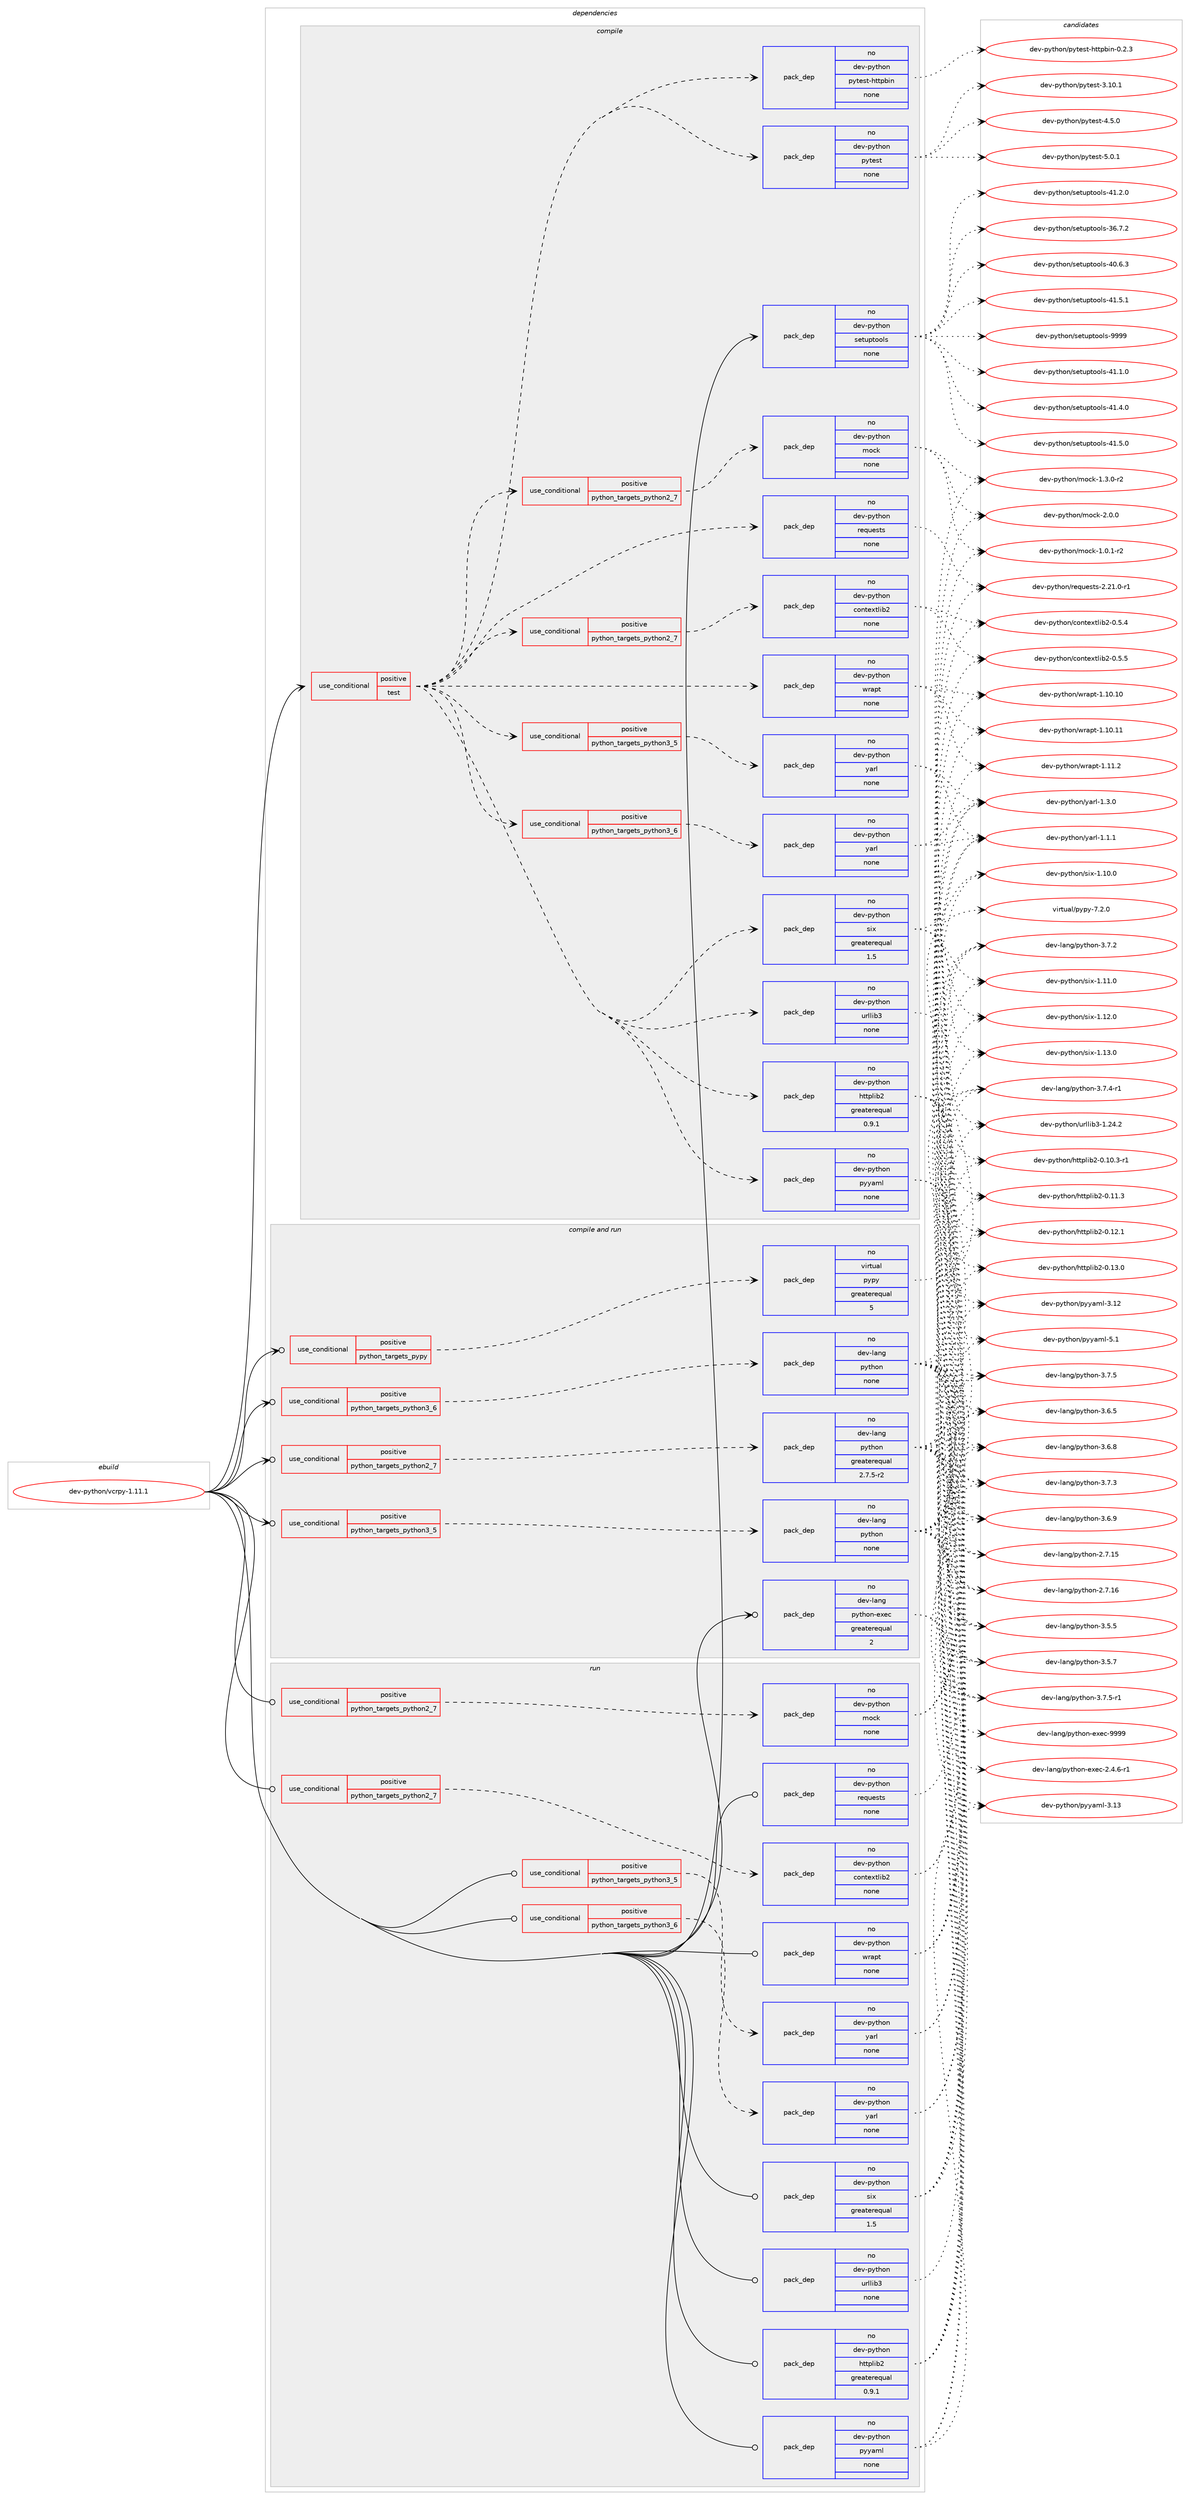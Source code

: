 digraph prolog {

# *************
# Graph options
# *************

newrank=true;
concentrate=true;
compound=true;
graph [rankdir=LR,fontname=Helvetica,fontsize=10,ranksep=1.5];#, ranksep=2.5, nodesep=0.2];
edge  [arrowhead=vee];
node  [fontname=Helvetica,fontsize=10];

# **********
# The ebuild
# **********

subgraph cluster_leftcol {
color=gray;
rank=same;
label=<<i>ebuild</i>>;
id [label="dev-python/vcrpy-1.11.1", color=red, width=4, href="../dev-python/vcrpy-1.11.1.svg"];
}

# ****************
# The dependencies
# ****************

subgraph cluster_midcol {
color=gray;
label=<<i>dependencies</i>>;
subgraph cluster_compile {
fillcolor="#eeeeee";
style=filled;
label=<<i>compile</i>>;
subgraph cond151042 {
dependency642656 [label=<<TABLE BORDER="0" CELLBORDER="1" CELLSPACING="0" CELLPADDING="4"><TR><TD ROWSPAN="3" CELLPADDING="10">use_conditional</TD></TR><TR><TD>positive</TD></TR><TR><TD>test</TD></TR></TABLE>>, shape=none, color=red];
subgraph pack479726 {
dependency642657 [label=<<TABLE BORDER="0" CELLBORDER="1" CELLSPACING="0" CELLPADDING="4" WIDTH="220"><TR><TD ROWSPAN="6" CELLPADDING="30">pack_dep</TD></TR><TR><TD WIDTH="110">no</TD></TR><TR><TD>dev-python</TD></TR><TR><TD>httplib2</TD></TR><TR><TD>greaterequal</TD></TR><TR><TD>0.9.1</TD></TR></TABLE>>, shape=none, color=blue];
}
dependency642656:e -> dependency642657:w [weight=20,style="dashed",arrowhead="vee"];
subgraph pack479727 {
dependency642658 [label=<<TABLE BORDER="0" CELLBORDER="1" CELLSPACING="0" CELLPADDING="4" WIDTH="220"><TR><TD ROWSPAN="6" CELLPADDING="30">pack_dep</TD></TR><TR><TD WIDTH="110">no</TD></TR><TR><TD>dev-python</TD></TR><TR><TD>pyyaml</TD></TR><TR><TD>none</TD></TR><TR><TD></TD></TR></TABLE>>, shape=none, color=blue];
}
dependency642656:e -> dependency642658:w [weight=20,style="dashed",arrowhead="vee"];
subgraph pack479728 {
dependency642659 [label=<<TABLE BORDER="0" CELLBORDER="1" CELLSPACING="0" CELLPADDING="4" WIDTH="220"><TR><TD ROWSPAN="6" CELLPADDING="30">pack_dep</TD></TR><TR><TD WIDTH="110">no</TD></TR><TR><TD>dev-python</TD></TR><TR><TD>requests</TD></TR><TR><TD>none</TD></TR><TR><TD></TD></TR></TABLE>>, shape=none, color=blue];
}
dependency642656:e -> dependency642659:w [weight=20,style="dashed",arrowhead="vee"];
subgraph pack479729 {
dependency642660 [label=<<TABLE BORDER="0" CELLBORDER="1" CELLSPACING="0" CELLPADDING="4" WIDTH="220"><TR><TD ROWSPAN="6" CELLPADDING="30">pack_dep</TD></TR><TR><TD WIDTH="110">no</TD></TR><TR><TD>dev-python</TD></TR><TR><TD>six</TD></TR><TR><TD>greaterequal</TD></TR><TR><TD>1.5</TD></TR></TABLE>>, shape=none, color=blue];
}
dependency642656:e -> dependency642660:w [weight=20,style="dashed",arrowhead="vee"];
subgraph pack479730 {
dependency642661 [label=<<TABLE BORDER="0" CELLBORDER="1" CELLSPACING="0" CELLPADDING="4" WIDTH="220"><TR><TD ROWSPAN="6" CELLPADDING="30">pack_dep</TD></TR><TR><TD WIDTH="110">no</TD></TR><TR><TD>dev-python</TD></TR><TR><TD>urllib3</TD></TR><TR><TD>none</TD></TR><TR><TD></TD></TR></TABLE>>, shape=none, color=blue];
}
dependency642656:e -> dependency642661:w [weight=20,style="dashed",arrowhead="vee"];
subgraph pack479731 {
dependency642662 [label=<<TABLE BORDER="0" CELLBORDER="1" CELLSPACING="0" CELLPADDING="4" WIDTH="220"><TR><TD ROWSPAN="6" CELLPADDING="30">pack_dep</TD></TR><TR><TD WIDTH="110">no</TD></TR><TR><TD>dev-python</TD></TR><TR><TD>wrapt</TD></TR><TR><TD>none</TD></TR><TR><TD></TD></TR></TABLE>>, shape=none, color=blue];
}
dependency642656:e -> dependency642662:w [weight=20,style="dashed",arrowhead="vee"];
subgraph cond151043 {
dependency642663 [label=<<TABLE BORDER="0" CELLBORDER="1" CELLSPACING="0" CELLPADDING="4"><TR><TD ROWSPAN="3" CELLPADDING="10">use_conditional</TD></TR><TR><TD>positive</TD></TR><TR><TD>python_targets_python2_7</TD></TR></TABLE>>, shape=none, color=red];
subgraph pack479732 {
dependency642664 [label=<<TABLE BORDER="0" CELLBORDER="1" CELLSPACING="0" CELLPADDING="4" WIDTH="220"><TR><TD ROWSPAN="6" CELLPADDING="30">pack_dep</TD></TR><TR><TD WIDTH="110">no</TD></TR><TR><TD>dev-python</TD></TR><TR><TD>mock</TD></TR><TR><TD>none</TD></TR><TR><TD></TD></TR></TABLE>>, shape=none, color=blue];
}
dependency642663:e -> dependency642664:w [weight=20,style="dashed",arrowhead="vee"];
}
dependency642656:e -> dependency642663:w [weight=20,style="dashed",arrowhead="vee"];
subgraph cond151044 {
dependency642665 [label=<<TABLE BORDER="0" CELLBORDER="1" CELLSPACING="0" CELLPADDING="4"><TR><TD ROWSPAN="3" CELLPADDING="10">use_conditional</TD></TR><TR><TD>positive</TD></TR><TR><TD>python_targets_python2_7</TD></TR></TABLE>>, shape=none, color=red];
subgraph pack479733 {
dependency642666 [label=<<TABLE BORDER="0" CELLBORDER="1" CELLSPACING="0" CELLPADDING="4" WIDTH="220"><TR><TD ROWSPAN="6" CELLPADDING="30">pack_dep</TD></TR><TR><TD WIDTH="110">no</TD></TR><TR><TD>dev-python</TD></TR><TR><TD>contextlib2</TD></TR><TR><TD>none</TD></TR><TR><TD></TD></TR></TABLE>>, shape=none, color=blue];
}
dependency642665:e -> dependency642666:w [weight=20,style="dashed",arrowhead="vee"];
}
dependency642656:e -> dependency642665:w [weight=20,style="dashed",arrowhead="vee"];
subgraph cond151045 {
dependency642667 [label=<<TABLE BORDER="0" CELLBORDER="1" CELLSPACING="0" CELLPADDING="4"><TR><TD ROWSPAN="3" CELLPADDING="10">use_conditional</TD></TR><TR><TD>positive</TD></TR><TR><TD>python_targets_python3_5</TD></TR></TABLE>>, shape=none, color=red];
subgraph pack479734 {
dependency642668 [label=<<TABLE BORDER="0" CELLBORDER="1" CELLSPACING="0" CELLPADDING="4" WIDTH="220"><TR><TD ROWSPAN="6" CELLPADDING="30">pack_dep</TD></TR><TR><TD WIDTH="110">no</TD></TR><TR><TD>dev-python</TD></TR><TR><TD>yarl</TD></TR><TR><TD>none</TD></TR><TR><TD></TD></TR></TABLE>>, shape=none, color=blue];
}
dependency642667:e -> dependency642668:w [weight=20,style="dashed",arrowhead="vee"];
}
dependency642656:e -> dependency642667:w [weight=20,style="dashed",arrowhead="vee"];
subgraph cond151046 {
dependency642669 [label=<<TABLE BORDER="0" CELLBORDER="1" CELLSPACING="0" CELLPADDING="4"><TR><TD ROWSPAN="3" CELLPADDING="10">use_conditional</TD></TR><TR><TD>positive</TD></TR><TR><TD>python_targets_python3_6</TD></TR></TABLE>>, shape=none, color=red];
subgraph pack479735 {
dependency642670 [label=<<TABLE BORDER="0" CELLBORDER="1" CELLSPACING="0" CELLPADDING="4" WIDTH="220"><TR><TD ROWSPAN="6" CELLPADDING="30">pack_dep</TD></TR><TR><TD WIDTH="110">no</TD></TR><TR><TD>dev-python</TD></TR><TR><TD>yarl</TD></TR><TR><TD>none</TD></TR><TR><TD></TD></TR></TABLE>>, shape=none, color=blue];
}
dependency642669:e -> dependency642670:w [weight=20,style="dashed",arrowhead="vee"];
}
dependency642656:e -> dependency642669:w [weight=20,style="dashed",arrowhead="vee"];
subgraph pack479736 {
dependency642671 [label=<<TABLE BORDER="0" CELLBORDER="1" CELLSPACING="0" CELLPADDING="4" WIDTH="220"><TR><TD ROWSPAN="6" CELLPADDING="30">pack_dep</TD></TR><TR><TD WIDTH="110">no</TD></TR><TR><TD>dev-python</TD></TR><TR><TD>pytest</TD></TR><TR><TD>none</TD></TR><TR><TD></TD></TR></TABLE>>, shape=none, color=blue];
}
dependency642656:e -> dependency642671:w [weight=20,style="dashed",arrowhead="vee"];
subgraph pack479737 {
dependency642672 [label=<<TABLE BORDER="0" CELLBORDER="1" CELLSPACING="0" CELLPADDING="4" WIDTH="220"><TR><TD ROWSPAN="6" CELLPADDING="30">pack_dep</TD></TR><TR><TD WIDTH="110">no</TD></TR><TR><TD>dev-python</TD></TR><TR><TD>pytest-httpbin</TD></TR><TR><TD>none</TD></TR><TR><TD></TD></TR></TABLE>>, shape=none, color=blue];
}
dependency642656:e -> dependency642672:w [weight=20,style="dashed",arrowhead="vee"];
}
id:e -> dependency642656:w [weight=20,style="solid",arrowhead="vee"];
subgraph pack479738 {
dependency642673 [label=<<TABLE BORDER="0" CELLBORDER="1" CELLSPACING="0" CELLPADDING="4" WIDTH="220"><TR><TD ROWSPAN="6" CELLPADDING="30">pack_dep</TD></TR><TR><TD WIDTH="110">no</TD></TR><TR><TD>dev-python</TD></TR><TR><TD>setuptools</TD></TR><TR><TD>none</TD></TR><TR><TD></TD></TR></TABLE>>, shape=none, color=blue];
}
id:e -> dependency642673:w [weight=20,style="solid",arrowhead="vee"];
}
subgraph cluster_compileandrun {
fillcolor="#eeeeee";
style=filled;
label=<<i>compile and run</i>>;
subgraph cond151047 {
dependency642674 [label=<<TABLE BORDER="0" CELLBORDER="1" CELLSPACING="0" CELLPADDING="4"><TR><TD ROWSPAN="3" CELLPADDING="10">use_conditional</TD></TR><TR><TD>positive</TD></TR><TR><TD>python_targets_pypy</TD></TR></TABLE>>, shape=none, color=red];
subgraph pack479739 {
dependency642675 [label=<<TABLE BORDER="0" CELLBORDER="1" CELLSPACING="0" CELLPADDING="4" WIDTH="220"><TR><TD ROWSPAN="6" CELLPADDING="30">pack_dep</TD></TR><TR><TD WIDTH="110">no</TD></TR><TR><TD>virtual</TD></TR><TR><TD>pypy</TD></TR><TR><TD>greaterequal</TD></TR><TR><TD>5</TD></TR></TABLE>>, shape=none, color=blue];
}
dependency642674:e -> dependency642675:w [weight=20,style="dashed",arrowhead="vee"];
}
id:e -> dependency642674:w [weight=20,style="solid",arrowhead="odotvee"];
subgraph cond151048 {
dependency642676 [label=<<TABLE BORDER="0" CELLBORDER="1" CELLSPACING="0" CELLPADDING="4"><TR><TD ROWSPAN="3" CELLPADDING="10">use_conditional</TD></TR><TR><TD>positive</TD></TR><TR><TD>python_targets_python2_7</TD></TR></TABLE>>, shape=none, color=red];
subgraph pack479740 {
dependency642677 [label=<<TABLE BORDER="0" CELLBORDER="1" CELLSPACING="0" CELLPADDING="4" WIDTH="220"><TR><TD ROWSPAN="6" CELLPADDING="30">pack_dep</TD></TR><TR><TD WIDTH="110">no</TD></TR><TR><TD>dev-lang</TD></TR><TR><TD>python</TD></TR><TR><TD>greaterequal</TD></TR><TR><TD>2.7.5-r2</TD></TR></TABLE>>, shape=none, color=blue];
}
dependency642676:e -> dependency642677:w [weight=20,style="dashed",arrowhead="vee"];
}
id:e -> dependency642676:w [weight=20,style="solid",arrowhead="odotvee"];
subgraph cond151049 {
dependency642678 [label=<<TABLE BORDER="0" CELLBORDER="1" CELLSPACING="0" CELLPADDING="4"><TR><TD ROWSPAN="3" CELLPADDING="10">use_conditional</TD></TR><TR><TD>positive</TD></TR><TR><TD>python_targets_python3_5</TD></TR></TABLE>>, shape=none, color=red];
subgraph pack479741 {
dependency642679 [label=<<TABLE BORDER="0" CELLBORDER="1" CELLSPACING="0" CELLPADDING="4" WIDTH="220"><TR><TD ROWSPAN="6" CELLPADDING="30">pack_dep</TD></TR><TR><TD WIDTH="110">no</TD></TR><TR><TD>dev-lang</TD></TR><TR><TD>python</TD></TR><TR><TD>none</TD></TR><TR><TD></TD></TR></TABLE>>, shape=none, color=blue];
}
dependency642678:e -> dependency642679:w [weight=20,style="dashed",arrowhead="vee"];
}
id:e -> dependency642678:w [weight=20,style="solid",arrowhead="odotvee"];
subgraph cond151050 {
dependency642680 [label=<<TABLE BORDER="0" CELLBORDER="1" CELLSPACING="0" CELLPADDING="4"><TR><TD ROWSPAN="3" CELLPADDING="10">use_conditional</TD></TR><TR><TD>positive</TD></TR><TR><TD>python_targets_python3_6</TD></TR></TABLE>>, shape=none, color=red];
subgraph pack479742 {
dependency642681 [label=<<TABLE BORDER="0" CELLBORDER="1" CELLSPACING="0" CELLPADDING="4" WIDTH="220"><TR><TD ROWSPAN="6" CELLPADDING="30">pack_dep</TD></TR><TR><TD WIDTH="110">no</TD></TR><TR><TD>dev-lang</TD></TR><TR><TD>python</TD></TR><TR><TD>none</TD></TR><TR><TD></TD></TR></TABLE>>, shape=none, color=blue];
}
dependency642680:e -> dependency642681:w [weight=20,style="dashed",arrowhead="vee"];
}
id:e -> dependency642680:w [weight=20,style="solid",arrowhead="odotvee"];
subgraph pack479743 {
dependency642682 [label=<<TABLE BORDER="0" CELLBORDER="1" CELLSPACING="0" CELLPADDING="4" WIDTH="220"><TR><TD ROWSPAN="6" CELLPADDING="30">pack_dep</TD></TR><TR><TD WIDTH="110">no</TD></TR><TR><TD>dev-lang</TD></TR><TR><TD>python-exec</TD></TR><TR><TD>greaterequal</TD></TR><TR><TD>2</TD></TR></TABLE>>, shape=none, color=blue];
}
id:e -> dependency642682:w [weight=20,style="solid",arrowhead="odotvee"];
}
subgraph cluster_run {
fillcolor="#eeeeee";
style=filled;
label=<<i>run</i>>;
subgraph cond151051 {
dependency642683 [label=<<TABLE BORDER="0" CELLBORDER="1" CELLSPACING="0" CELLPADDING="4"><TR><TD ROWSPAN="3" CELLPADDING="10">use_conditional</TD></TR><TR><TD>positive</TD></TR><TR><TD>python_targets_python2_7</TD></TR></TABLE>>, shape=none, color=red];
subgraph pack479744 {
dependency642684 [label=<<TABLE BORDER="0" CELLBORDER="1" CELLSPACING="0" CELLPADDING="4" WIDTH="220"><TR><TD ROWSPAN="6" CELLPADDING="30">pack_dep</TD></TR><TR><TD WIDTH="110">no</TD></TR><TR><TD>dev-python</TD></TR><TR><TD>contextlib2</TD></TR><TR><TD>none</TD></TR><TR><TD></TD></TR></TABLE>>, shape=none, color=blue];
}
dependency642683:e -> dependency642684:w [weight=20,style="dashed",arrowhead="vee"];
}
id:e -> dependency642683:w [weight=20,style="solid",arrowhead="odot"];
subgraph cond151052 {
dependency642685 [label=<<TABLE BORDER="0" CELLBORDER="1" CELLSPACING="0" CELLPADDING="4"><TR><TD ROWSPAN="3" CELLPADDING="10">use_conditional</TD></TR><TR><TD>positive</TD></TR><TR><TD>python_targets_python2_7</TD></TR></TABLE>>, shape=none, color=red];
subgraph pack479745 {
dependency642686 [label=<<TABLE BORDER="0" CELLBORDER="1" CELLSPACING="0" CELLPADDING="4" WIDTH="220"><TR><TD ROWSPAN="6" CELLPADDING="30">pack_dep</TD></TR><TR><TD WIDTH="110">no</TD></TR><TR><TD>dev-python</TD></TR><TR><TD>mock</TD></TR><TR><TD>none</TD></TR><TR><TD></TD></TR></TABLE>>, shape=none, color=blue];
}
dependency642685:e -> dependency642686:w [weight=20,style="dashed",arrowhead="vee"];
}
id:e -> dependency642685:w [weight=20,style="solid",arrowhead="odot"];
subgraph cond151053 {
dependency642687 [label=<<TABLE BORDER="0" CELLBORDER="1" CELLSPACING="0" CELLPADDING="4"><TR><TD ROWSPAN="3" CELLPADDING="10">use_conditional</TD></TR><TR><TD>positive</TD></TR><TR><TD>python_targets_python3_5</TD></TR></TABLE>>, shape=none, color=red];
subgraph pack479746 {
dependency642688 [label=<<TABLE BORDER="0" CELLBORDER="1" CELLSPACING="0" CELLPADDING="4" WIDTH="220"><TR><TD ROWSPAN="6" CELLPADDING="30">pack_dep</TD></TR><TR><TD WIDTH="110">no</TD></TR><TR><TD>dev-python</TD></TR><TR><TD>yarl</TD></TR><TR><TD>none</TD></TR><TR><TD></TD></TR></TABLE>>, shape=none, color=blue];
}
dependency642687:e -> dependency642688:w [weight=20,style="dashed",arrowhead="vee"];
}
id:e -> dependency642687:w [weight=20,style="solid",arrowhead="odot"];
subgraph cond151054 {
dependency642689 [label=<<TABLE BORDER="0" CELLBORDER="1" CELLSPACING="0" CELLPADDING="4"><TR><TD ROWSPAN="3" CELLPADDING="10">use_conditional</TD></TR><TR><TD>positive</TD></TR><TR><TD>python_targets_python3_6</TD></TR></TABLE>>, shape=none, color=red];
subgraph pack479747 {
dependency642690 [label=<<TABLE BORDER="0" CELLBORDER="1" CELLSPACING="0" CELLPADDING="4" WIDTH="220"><TR><TD ROWSPAN="6" CELLPADDING="30">pack_dep</TD></TR><TR><TD WIDTH="110">no</TD></TR><TR><TD>dev-python</TD></TR><TR><TD>yarl</TD></TR><TR><TD>none</TD></TR><TR><TD></TD></TR></TABLE>>, shape=none, color=blue];
}
dependency642689:e -> dependency642690:w [weight=20,style="dashed",arrowhead="vee"];
}
id:e -> dependency642689:w [weight=20,style="solid",arrowhead="odot"];
subgraph pack479748 {
dependency642691 [label=<<TABLE BORDER="0" CELLBORDER="1" CELLSPACING="0" CELLPADDING="4" WIDTH="220"><TR><TD ROWSPAN="6" CELLPADDING="30">pack_dep</TD></TR><TR><TD WIDTH="110">no</TD></TR><TR><TD>dev-python</TD></TR><TR><TD>httplib2</TD></TR><TR><TD>greaterequal</TD></TR><TR><TD>0.9.1</TD></TR></TABLE>>, shape=none, color=blue];
}
id:e -> dependency642691:w [weight=20,style="solid",arrowhead="odot"];
subgraph pack479749 {
dependency642692 [label=<<TABLE BORDER="0" CELLBORDER="1" CELLSPACING="0" CELLPADDING="4" WIDTH="220"><TR><TD ROWSPAN="6" CELLPADDING="30">pack_dep</TD></TR><TR><TD WIDTH="110">no</TD></TR><TR><TD>dev-python</TD></TR><TR><TD>pyyaml</TD></TR><TR><TD>none</TD></TR><TR><TD></TD></TR></TABLE>>, shape=none, color=blue];
}
id:e -> dependency642692:w [weight=20,style="solid",arrowhead="odot"];
subgraph pack479750 {
dependency642693 [label=<<TABLE BORDER="0" CELLBORDER="1" CELLSPACING="0" CELLPADDING="4" WIDTH="220"><TR><TD ROWSPAN="6" CELLPADDING="30">pack_dep</TD></TR><TR><TD WIDTH="110">no</TD></TR><TR><TD>dev-python</TD></TR><TR><TD>requests</TD></TR><TR><TD>none</TD></TR><TR><TD></TD></TR></TABLE>>, shape=none, color=blue];
}
id:e -> dependency642693:w [weight=20,style="solid",arrowhead="odot"];
subgraph pack479751 {
dependency642694 [label=<<TABLE BORDER="0" CELLBORDER="1" CELLSPACING="0" CELLPADDING="4" WIDTH="220"><TR><TD ROWSPAN="6" CELLPADDING="30">pack_dep</TD></TR><TR><TD WIDTH="110">no</TD></TR><TR><TD>dev-python</TD></TR><TR><TD>six</TD></TR><TR><TD>greaterequal</TD></TR><TR><TD>1.5</TD></TR></TABLE>>, shape=none, color=blue];
}
id:e -> dependency642694:w [weight=20,style="solid",arrowhead="odot"];
subgraph pack479752 {
dependency642695 [label=<<TABLE BORDER="0" CELLBORDER="1" CELLSPACING="0" CELLPADDING="4" WIDTH="220"><TR><TD ROWSPAN="6" CELLPADDING="30">pack_dep</TD></TR><TR><TD WIDTH="110">no</TD></TR><TR><TD>dev-python</TD></TR><TR><TD>urllib3</TD></TR><TR><TD>none</TD></TR><TR><TD></TD></TR></TABLE>>, shape=none, color=blue];
}
id:e -> dependency642695:w [weight=20,style="solid",arrowhead="odot"];
subgraph pack479753 {
dependency642696 [label=<<TABLE BORDER="0" CELLBORDER="1" CELLSPACING="0" CELLPADDING="4" WIDTH="220"><TR><TD ROWSPAN="6" CELLPADDING="30">pack_dep</TD></TR><TR><TD WIDTH="110">no</TD></TR><TR><TD>dev-python</TD></TR><TR><TD>wrapt</TD></TR><TR><TD>none</TD></TR><TR><TD></TD></TR></TABLE>>, shape=none, color=blue];
}
id:e -> dependency642696:w [weight=20,style="solid",arrowhead="odot"];
}
}

# **************
# The candidates
# **************

subgraph cluster_choices {
rank=same;
color=gray;
label=<<i>candidates</i>>;

subgraph choice479726 {
color=black;
nodesep=1;
choice10010111845112121116104111110471041161161121081059850454846494846514511449 [label="dev-python/httplib2-0.10.3-r1", color=red, width=4,href="../dev-python/httplib2-0.10.3-r1.svg"];
choice1001011184511212111610411111047104116116112108105985045484649494651 [label="dev-python/httplib2-0.11.3", color=red, width=4,href="../dev-python/httplib2-0.11.3.svg"];
choice1001011184511212111610411111047104116116112108105985045484649504649 [label="dev-python/httplib2-0.12.1", color=red, width=4,href="../dev-python/httplib2-0.12.1.svg"];
choice1001011184511212111610411111047104116116112108105985045484649514648 [label="dev-python/httplib2-0.13.0", color=red, width=4,href="../dev-python/httplib2-0.13.0.svg"];
dependency642657:e -> choice10010111845112121116104111110471041161161121081059850454846494846514511449:w [style=dotted,weight="100"];
dependency642657:e -> choice1001011184511212111610411111047104116116112108105985045484649494651:w [style=dotted,weight="100"];
dependency642657:e -> choice1001011184511212111610411111047104116116112108105985045484649504649:w [style=dotted,weight="100"];
dependency642657:e -> choice1001011184511212111610411111047104116116112108105985045484649514648:w [style=dotted,weight="100"];
}
subgraph choice479727 {
color=black;
nodesep=1;
choice1001011184511212111610411111047112121121971091084551464950 [label="dev-python/pyyaml-3.12", color=red, width=4,href="../dev-python/pyyaml-3.12.svg"];
choice1001011184511212111610411111047112121121971091084551464951 [label="dev-python/pyyaml-3.13", color=red, width=4,href="../dev-python/pyyaml-3.13.svg"];
choice10010111845112121116104111110471121211219710910845534649 [label="dev-python/pyyaml-5.1", color=red, width=4,href="../dev-python/pyyaml-5.1.svg"];
dependency642658:e -> choice1001011184511212111610411111047112121121971091084551464950:w [style=dotted,weight="100"];
dependency642658:e -> choice1001011184511212111610411111047112121121971091084551464951:w [style=dotted,weight="100"];
dependency642658:e -> choice10010111845112121116104111110471121211219710910845534649:w [style=dotted,weight="100"];
}
subgraph choice479728 {
color=black;
nodesep=1;
choice1001011184511212111610411111047114101113117101115116115455046504946484511449 [label="dev-python/requests-2.21.0-r1", color=red, width=4,href="../dev-python/requests-2.21.0-r1.svg"];
dependency642659:e -> choice1001011184511212111610411111047114101113117101115116115455046504946484511449:w [style=dotted,weight="100"];
}
subgraph choice479729 {
color=black;
nodesep=1;
choice100101118451121211161041111104711510512045494649484648 [label="dev-python/six-1.10.0", color=red, width=4,href="../dev-python/six-1.10.0.svg"];
choice100101118451121211161041111104711510512045494649494648 [label="dev-python/six-1.11.0", color=red, width=4,href="../dev-python/six-1.11.0.svg"];
choice100101118451121211161041111104711510512045494649504648 [label="dev-python/six-1.12.0", color=red, width=4,href="../dev-python/six-1.12.0.svg"];
choice100101118451121211161041111104711510512045494649514648 [label="dev-python/six-1.13.0", color=red, width=4,href="../dev-python/six-1.13.0.svg"];
dependency642660:e -> choice100101118451121211161041111104711510512045494649484648:w [style=dotted,weight="100"];
dependency642660:e -> choice100101118451121211161041111104711510512045494649494648:w [style=dotted,weight="100"];
dependency642660:e -> choice100101118451121211161041111104711510512045494649504648:w [style=dotted,weight="100"];
dependency642660:e -> choice100101118451121211161041111104711510512045494649514648:w [style=dotted,weight="100"];
}
subgraph choice479730 {
color=black;
nodesep=1;
choice1001011184511212111610411111047117114108108105985145494650524650 [label="dev-python/urllib3-1.24.2", color=red, width=4,href="../dev-python/urllib3-1.24.2.svg"];
dependency642661:e -> choice1001011184511212111610411111047117114108108105985145494650524650:w [style=dotted,weight="100"];
}
subgraph choice479731 {
color=black;
nodesep=1;
choice1001011184511212111610411111047119114971121164549464948464948 [label="dev-python/wrapt-1.10.10", color=red, width=4,href="../dev-python/wrapt-1.10.10.svg"];
choice1001011184511212111610411111047119114971121164549464948464949 [label="dev-python/wrapt-1.10.11", color=red, width=4,href="../dev-python/wrapt-1.10.11.svg"];
choice10010111845112121116104111110471191149711211645494649494650 [label="dev-python/wrapt-1.11.2", color=red, width=4,href="../dev-python/wrapt-1.11.2.svg"];
dependency642662:e -> choice1001011184511212111610411111047119114971121164549464948464948:w [style=dotted,weight="100"];
dependency642662:e -> choice1001011184511212111610411111047119114971121164549464948464949:w [style=dotted,weight="100"];
dependency642662:e -> choice10010111845112121116104111110471191149711211645494649494650:w [style=dotted,weight="100"];
}
subgraph choice479732 {
color=black;
nodesep=1;
choice1001011184511212111610411111047109111991074549464846494511450 [label="dev-python/mock-1.0.1-r2", color=red, width=4,href="../dev-python/mock-1.0.1-r2.svg"];
choice1001011184511212111610411111047109111991074549465146484511450 [label="dev-python/mock-1.3.0-r2", color=red, width=4,href="../dev-python/mock-1.3.0-r2.svg"];
choice100101118451121211161041111104710911199107455046484648 [label="dev-python/mock-2.0.0", color=red, width=4,href="../dev-python/mock-2.0.0.svg"];
dependency642664:e -> choice1001011184511212111610411111047109111991074549464846494511450:w [style=dotted,weight="100"];
dependency642664:e -> choice1001011184511212111610411111047109111991074549465146484511450:w [style=dotted,weight="100"];
dependency642664:e -> choice100101118451121211161041111104710911199107455046484648:w [style=dotted,weight="100"];
}
subgraph choice479733 {
color=black;
nodesep=1;
choice1001011184511212111610411111047991111101161011201161081059850454846534652 [label="dev-python/contextlib2-0.5.4", color=red, width=4,href="../dev-python/contextlib2-0.5.4.svg"];
choice1001011184511212111610411111047991111101161011201161081059850454846534653 [label="dev-python/contextlib2-0.5.5", color=red, width=4,href="../dev-python/contextlib2-0.5.5.svg"];
dependency642666:e -> choice1001011184511212111610411111047991111101161011201161081059850454846534652:w [style=dotted,weight="100"];
dependency642666:e -> choice1001011184511212111610411111047991111101161011201161081059850454846534653:w [style=dotted,weight="100"];
}
subgraph choice479734 {
color=black;
nodesep=1;
choice100101118451121211161041111104712197114108454946494649 [label="dev-python/yarl-1.1.1", color=red, width=4,href="../dev-python/yarl-1.1.1.svg"];
choice100101118451121211161041111104712197114108454946514648 [label="dev-python/yarl-1.3.0", color=red, width=4,href="../dev-python/yarl-1.3.0.svg"];
dependency642668:e -> choice100101118451121211161041111104712197114108454946494649:w [style=dotted,weight="100"];
dependency642668:e -> choice100101118451121211161041111104712197114108454946514648:w [style=dotted,weight="100"];
}
subgraph choice479735 {
color=black;
nodesep=1;
choice100101118451121211161041111104712197114108454946494649 [label="dev-python/yarl-1.1.1", color=red, width=4,href="../dev-python/yarl-1.1.1.svg"];
choice100101118451121211161041111104712197114108454946514648 [label="dev-python/yarl-1.3.0", color=red, width=4,href="../dev-python/yarl-1.3.0.svg"];
dependency642670:e -> choice100101118451121211161041111104712197114108454946494649:w [style=dotted,weight="100"];
dependency642670:e -> choice100101118451121211161041111104712197114108454946514648:w [style=dotted,weight="100"];
}
subgraph choice479736 {
color=black;
nodesep=1;
choice100101118451121211161041111104711212111610111511645514649484649 [label="dev-python/pytest-3.10.1", color=red, width=4,href="../dev-python/pytest-3.10.1.svg"];
choice1001011184511212111610411111047112121116101115116455246534648 [label="dev-python/pytest-4.5.0", color=red, width=4,href="../dev-python/pytest-4.5.0.svg"];
choice1001011184511212111610411111047112121116101115116455346484649 [label="dev-python/pytest-5.0.1", color=red, width=4,href="../dev-python/pytest-5.0.1.svg"];
dependency642671:e -> choice100101118451121211161041111104711212111610111511645514649484649:w [style=dotted,weight="100"];
dependency642671:e -> choice1001011184511212111610411111047112121116101115116455246534648:w [style=dotted,weight="100"];
dependency642671:e -> choice1001011184511212111610411111047112121116101115116455346484649:w [style=dotted,weight="100"];
}
subgraph choice479737 {
color=black;
nodesep=1;
choice10010111845112121116104111110471121211161011151164510411611611298105110454846504651 [label="dev-python/pytest-httpbin-0.2.3", color=red, width=4,href="../dev-python/pytest-httpbin-0.2.3.svg"];
dependency642672:e -> choice10010111845112121116104111110471121211161011151164510411611611298105110454846504651:w [style=dotted,weight="100"];
}
subgraph choice479738 {
color=black;
nodesep=1;
choice100101118451121211161041111104711510111611711211611111110811545515446554650 [label="dev-python/setuptools-36.7.2", color=red, width=4,href="../dev-python/setuptools-36.7.2.svg"];
choice100101118451121211161041111104711510111611711211611111110811545524846544651 [label="dev-python/setuptools-40.6.3", color=red, width=4,href="../dev-python/setuptools-40.6.3.svg"];
choice100101118451121211161041111104711510111611711211611111110811545524946494648 [label="dev-python/setuptools-41.1.0", color=red, width=4,href="../dev-python/setuptools-41.1.0.svg"];
choice100101118451121211161041111104711510111611711211611111110811545524946504648 [label="dev-python/setuptools-41.2.0", color=red, width=4,href="../dev-python/setuptools-41.2.0.svg"];
choice100101118451121211161041111104711510111611711211611111110811545524946524648 [label="dev-python/setuptools-41.4.0", color=red, width=4,href="../dev-python/setuptools-41.4.0.svg"];
choice100101118451121211161041111104711510111611711211611111110811545524946534648 [label="dev-python/setuptools-41.5.0", color=red, width=4,href="../dev-python/setuptools-41.5.0.svg"];
choice100101118451121211161041111104711510111611711211611111110811545524946534649 [label="dev-python/setuptools-41.5.1", color=red, width=4,href="../dev-python/setuptools-41.5.1.svg"];
choice10010111845112121116104111110471151011161171121161111111081154557575757 [label="dev-python/setuptools-9999", color=red, width=4,href="../dev-python/setuptools-9999.svg"];
dependency642673:e -> choice100101118451121211161041111104711510111611711211611111110811545515446554650:w [style=dotted,weight="100"];
dependency642673:e -> choice100101118451121211161041111104711510111611711211611111110811545524846544651:w [style=dotted,weight="100"];
dependency642673:e -> choice100101118451121211161041111104711510111611711211611111110811545524946494648:w [style=dotted,weight="100"];
dependency642673:e -> choice100101118451121211161041111104711510111611711211611111110811545524946504648:w [style=dotted,weight="100"];
dependency642673:e -> choice100101118451121211161041111104711510111611711211611111110811545524946524648:w [style=dotted,weight="100"];
dependency642673:e -> choice100101118451121211161041111104711510111611711211611111110811545524946534648:w [style=dotted,weight="100"];
dependency642673:e -> choice100101118451121211161041111104711510111611711211611111110811545524946534649:w [style=dotted,weight="100"];
dependency642673:e -> choice10010111845112121116104111110471151011161171121161111111081154557575757:w [style=dotted,weight="100"];
}
subgraph choice479739 {
color=black;
nodesep=1;
choice1181051141161179710847112121112121455546504648 [label="virtual/pypy-7.2.0", color=red, width=4,href="../virtual/pypy-7.2.0.svg"];
dependency642675:e -> choice1181051141161179710847112121112121455546504648:w [style=dotted,weight="100"];
}
subgraph choice479740 {
color=black;
nodesep=1;
choice10010111845108971101034711212111610411111045504655464953 [label="dev-lang/python-2.7.15", color=red, width=4,href="../dev-lang/python-2.7.15.svg"];
choice10010111845108971101034711212111610411111045504655464954 [label="dev-lang/python-2.7.16", color=red, width=4,href="../dev-lang/python-2.7.16.svg"];
choice100101118451089711010347112121116104111110455146534653 [label="dev-lang/python-3.5.5", color=red, width=4,href="../dev-lang/python-3.5.5.svg"];
choice100101118451089711010347112121116104111110455146534655 [label="dev-lang/python-3.5.7", color=red, width=4,href="../dev-lang/python-3.5.7.svg"];
choice100101118451089711010347112121116104111110455146544653 [label="dev-lang/python-3.6.5", color=red, width=4,href="../dev-lang/python-3.6.5.svg"];
choice100101118451089711010347112121116104111110455146544656 [label="dev-lang/python-3.6.8", color=red, width=4,href="../dev-lang/python-3.6.8.svg"];
choice100101118451089711010347112121116104111110455146544657 [label="dev-lang/python-3.6.9", color=red, width=4,href="../dev-lang/python-3.6.9.svg"];
choice100101118451089711010347112121116104111110455146554650 [label="dev-lang/python-3.7.2", color=red, width=4,href="../dev-lang/python-3.7.2.svg"];
choice100101118451089711010347112121116104111110455146554651 [label="dev-lang/python-3.7.3", color=red, width=4,href="../dev-lang/python-3.7.3.svg"];
choice1001011184510897110103471121211161041111104551465546524511449 [label="dev-lang/python-3.7.4-r1", color=red, width=4,href="../dev-lang/python-3.7.4-r1.svg"];
choice100101118451089711010347112121116104111110455146554653 [label="dev-lang/python-3.7.5", color=red, width=4,href="../dev-lang/python-3.7.5.svg"];
choice1001011184510897110103471121211161041111104551465546534511449 [label="dev-lang/python-3.7.5-r1", color=red, width=4,href="../dev-lang/python-3.7.5-r1.svg"];
dependency642677:e -> choice10010111845108971101034711212111610411111045504655464953:w [style=dotted,weight="100"];
dependency642677:e -> choice10010111845108971101034711212111610411111045504655464954:w [style=dotted,weight="100"];
dependency642677:e -> choice100101118451089711010347112121116104111110455146534653:w [style=dotted,weight="100"];
dependency642677:e -> choice100101118451089711010347112121116104111110455146534655:w [style=dotted,weight="100"];
dependency642677:e -> choice100101118451089711010347112121116104111110455146544653:w [style=dotted,weight="100"];
dependency642677:e -> choice100101118451089711010347112121116104111110455146544656:w [style=dotted,weight="100"];
dependency642677:e -> choice100101118451089711010347112121116104111110455146544657:w [style=dotted,weight="100"];
dependency642677:e -> choice100101118451089711010347112121116104111110455146554650:w [style=dotted,weight="100"];
dependency642677:e -> choice100101118451089711010347112121116104111110455146554651:w [style=dotted,weight="100"];
dependency642677:e -> choice1001011184510897110103471121211161041111104551465546524511449:w [style=dotted,weight="100"];
dependency642677:e -> choice100101118451089711010347112121116104111110455146554653:w [style=dotted,weight="100"];
dependency642677:e -> choice1001011184510897110103471121211161041111104551465546534511449:w [style=dotted,weight="100"];
}
subgraph choice479741 {
color=black;
nodesep=1;
choice10010111845108971101034711212111610411111045504655464953 [label="dev-lang/python-2.7.15", color=red, width=4,href="../dev-lang/python-2.7.15.svg"];
choice10010111845108971101034711212111610411111045504655464954 [label="dev-lang/python-2.7.16", color=red, width=4,href="../dev-lang/python-2.7.16.svg"];
choice100101118451089711010347112121116104111110455146534653 [label="dev-lang/python-3.5.5", color=red, width=4,href="../dev-lang/python-3.5.5.svg"];
choice100101118451089711010347112121116104111110455146534655 [label="dev-lang/python-3.5.7", color=red, width=4,href="../dev-lang/python-3.5.7.svg"];
choice100101118451089711010347112121116104111110455146544653 [label="dev-lang/python-3.6.5", color=red, width=4,href="../dev-lang/python-3.6.5.svg"];
choice100101118451089711010347112121116104111110455146544656 [label="dev-lang/python-3.6.8", color=red, width=4,href="../dev-lang/python-3.6.8.svg"];
choice100101118451089711010347112121116104111110455146544657 [label="dev-lang/python-3.6.9", color=red, width=4,href="../dev-lang/python-3.6.9.svg"];
choice100101118451089711010347112121116104111110455146554650 [label="dev-lang/python-3.7.2", color=red, width=4,href="../dev-lang/python-3.7.2.svg"];
choice100101118451089711010347112121116104111110455146554651 [label="dev-lang/python-3.7.3", color=red, width=4,href="../dev-lang/python-3.7.3.svg"];
choice1001011184510897110103471121211161041111104551465546524511449 [label="dev-lang/python-3.7.4-r1", color=red, width=4,href="../dev-lang/python-3.7.4-r1.svg"];
choice100101118451089711010347112121116104111110455146554653 [label="dev-lang/python-3.7.5", color=red, width=4,href="../dev-lang/python-3.7.5.svg"];
choice1001011184510897110103471121211161041111104551465546534511449 [label="dev-lang/python-3.7.5-r1", color=red, width=4,href="../dev-lang/python-3.7.5-r1.svg"];
dependency642679:e -> choice10010111845108971101034711212111610411111045504655464953:w [style=dotted,weight="100"];
dependency642679:e -> choice10010111845108971101034711212111610411111045504655464954:w [style=dotted,weight="100"];
dependency642679:e -> choice100101118451089711010347112121116104111110455146534653:w [style=dotted,weight="100"];
dependency642679:e -> choice100101118451089711010347112121116104111110455146534655:w [style=dotted,weight="100"];
dependency642679:e -> choice100101118451089711010347112121116104111110455146544653:w [style=dotted,weight="100"];
dependency642679:e -> choice100101118451089711010347112121116104111110455146544656:w [style=dotted,weight="100"];
dependency642679:e -> choice100101118451089711010347112121116104111110455146544657:w [style=dotted,weight="100"];
dependency642679:e -> choice100101118451089711010347112121116104111110455146554650:w [style=dotted,weight="100"];
dependency642679:e -> choice100101118451089711010347112121116104111110455146554651:w [style=dotted,weight="100"];
dependency642679:e -> choice1001011184510897110103471121211161041111104551465546524511449:w [style=dotted,weight="100"];
dependency642679:e -> choice100101118451089711010347112121116104111110455146554653:w [style=dotted,weight="100"];
dependency642679:e -> choice1001011184510897110103471121211161041111104551465546534511449:w [style=dotted,weight="100"];
}
subgraph choice479742 {
color=black;
nodesep=1;
choice10010111845108971101034711212111610411111045504655464953 [label="dev-lang/python-2.7.15", color=red, width=4,href="../dev-lang/python-2.7.15.svg"];
choice10010111845108971101034711212111610411111045504655464954 [label="dev-lang/python-2.7.16", color=red, width=4,href="../dev-lang/python-2.7.16.svg"];
choice100101118451089711010347112121116104111110455146534653 [label="dev-lang/python-3.5.5", color=red, width=4,href="../dev-lang/python-3.5.5.svg"];
choice100101118451089711010347112121116104111110455146534655 [label="dev-lang/python-3.5.7", color=red, width=4,href="../dev-lang/python-3.5.7.svg"];
choice100101118451089711010347112121116104111110455146544653 [label="dev-lang/python-3.6.5", color=red, width=4,href="../dev-lang/python-3.6.5.svg"];
choice100101118451089711010347112121116104111110455146544656 [label="dev-lang/python-3.6.8", color=red, width=4,href="../dev-lang/python-3.6.8.svg"];
choice100101118451089711010347112121116104111110455146544657 [label="dev-lang/python-3.6.9", color=red, width=4,href="../dev-lang/python-3.6.9.svg"];
choice100101118451089711010347112121116104111110455146554650 [label="dev-lang/python-3.7.2", color=red, width=4,href="../dev-lang/python-3.7.2.svg"];
choice100101118451089711010347112121116104111110455146554651 [label="dev-lang/python-3.7.3", color=red, width=4,href="../dev-lang/python-3.7.3.svg"];
choice1001011184510897110103471121211161041111104551465546524511449 [label="dev-lang/python-3.7.4-r1", color=red, width=4,href="../dev-lang/python-3.7.4-r1.svg"];
choice100101118451089711010347112121116104111110455146554653 [label="dev-lang/python-3.7.5", color=red, width=4,href="../dev-lang/python-3.7.5.svg"];
choice1001011184510897110103471121211161041111104551465546534511449 [label="dev-lang/python-3.7.5-r1", color=red, width=4,href="../dev-lang/python-3.7.5-r1.svg"];
dependency642681:e -> choice10010111845108971101034711212111610411111045504655464953:w [style=dotted,weight="100"];
dependency642681:e -> choice10010111845108971101034711212111610411111045504655464954:w [style=dotted,weight="100"];
dependency642681:e -> choice100101118451089711010347112121116104111110455146534653:w [style=dotted,weight="100"];
dependency642681:e -> choice100101118451089711010347112121116104111110455146534655:w [style=dotted,weight="100"];
dependency642681:e -> choice100101118451089711010347112121116104111110455146544653:w [style=dotted,weight="100"];
dependency642681:e -> choice100101118451089711010347112121116104111110455146544656:w [style=dotted,weight="100"];
dependency642681:e -> choice100101118451089711010347112121116104111110455146544657:w [style=dotted,weight="100"];
dependency642681:e -> choice100101118451089711010347112121116104111110455146554650:w [style=dotted,weight="100"];
dependency642681:e -> choice100101118451089711010347112121116104111110455146554651:w [style=dotted,weight="100"];
dependency642681:e -> choice1001011184510897110103471121211161041111104551465546524511449:w [style=dotted,weight="100"];
dependency642681:e -> choice100101118451089711010347112121116104111110455146554653:w [style=dotted,weight="100"];
dependency642681:e -> choice1001011184510897110103471121211161041111104551465546534511449:w [style=dotted,weight="100"];
}
subgraph choice479743 {
color=black;
nodesep=1;
choice10010111845108971101034711212111610411111045101120101994550465246544511449 [label="dev-lang/python-exec-2.4.6-r1", color=red, width=4,href="../dev-lang/python-exec-2.4.6-r1.svg"];
choice10010111845108971101034711212111610411111045101120101994557575757 [label="dev-lang/python-exec-9999", color=red, width=4,href="../dev-lang/python-exec-9999.svg"];
dependency642682:e -> choice10010111845108971101034711212111610411111045101120101994550465246544511449:w [style=dotted,weight="100"];
dependency642682:e -> choice10010111845108971101034711212111610411111045101120101994557575757:w [style=dotted,weight="100"];
}
subgraph choice479744 {
color=black;
nodesep=1;
choice1001011184511212111610411111047991111101161011201161081059850454846534652 [label="dev-python/contextlib2-0.5.4", color=red, width=4,href="../dev-python/contextlib2-0.5.4.svg"];
choice1001011184511212111610411111047991111101161011201161081059850454846534653 [label="dev-python/contextlib2-0.5.5", color=red, width=4,href="../dev-python/contextlib2-0.5.5.svg"];
dependency642684:e -> choice1001011184511212111610411111047991111101161011201161081059850454846534652:w [style=dotted,weight="100"];
dependency642684:e -> choice1001011184511212111610411111047991111101161011201161081059850454846534653:w [style=dotted,weight="100"];
}
subgraph choice479745 {
color=black;
nodesep=1;
choice1001011184511212111610411111047109111991074549464846494511450 [label="dev-python/mock-1.0.1-r2", color=red, width=4,href="../dev-python/mock-1.0.1-r2.svg"];
choice1001011184511212111610411111047109111991074549465146484511450 [label="dev-python/mock-1.3.0-r2", color=red, width=4,href="../dev-python/mock-1.3.0-r2.svg"];
choice100101118451121211161041111104710911199107455046484648 [label="dev-python/mock-2.0.0", color=red, width=4,href="../dev-python/mock-2.0.0.svg"];
dependency642686:e -> choice1001011184511212111610411111047109111991074549464846494511450:w [style=dotted,weight="100"];
dependency642686:e -> choice1001011184511212111610411111047109111991074549465146484511450:w [style=dotted,weight="100"];
dependency642686:e -> choice100101118451121211161041111104710911199107455046484648:w [style=dotted,weight="100"];
}
subgraph choice479746 {
color=black;
nodesep=1;
choice100101118451121211161041111104712197114108454946494649 [label="dev-python/yarl-1.1.1", color=red, width=4,href="../dev-python/yarl-1.1.1.svg"];
choice100101118451121211161041111104712197114108454946514648 [label="dev-python/yarl-1.3.0", color=red, width=4,href="../dev-python/yarl-1.3.0.svg"];
dependency642688:e -> choice100101118451121211161041111104712197114108454946494649:w [style=dotted,weight="100"];
dependency642688:e -> choice100101118451121211161041111104712197114108454946514648:w [style=dotted,weight="100"];
}
subgraph choice479747 {
color=black;
nodesep=1;
choice100101118451121211161041111104712197114108454946494649 [label="dev-python/yarl-1.1.1", color=red, width=4,href="../dev-python/yarl-1.1.1.svg"];
choice100101118451121211161041111104712197114108454946514648 [label="dev-python/yarl-1.3.0", color=red, width=4,href="../dev-python/yarl-1.3.0.svg"];
dependency642690:e -> choice100101118451121211161041111104712197114108454946494649:w [style=dotted,weight="100"];
dependency642690:e -> choice100101118451121211161041111104712197114108454946514648:w [style=dotted,weight="100"];
}
subgraph choice479748 {
color=black;
nodesep=1;
choice10010111845112121116104111110471041161161121081059850454846494846514511449 [label="dev-python/httplib2-0.10.3-r1", color=red, width=4,href="../dev-python/httplib2-0.10.3-r1.svg"];
choice1001011184511212111610411111047104116116112108105985045484649494651 [label="dev-python/httplib2-0.11.3", color=red, width=4,href="../dev-python/httplib2-0.11.3.svg"];
choice1001011184511212111610411111047104116116112108105985045484649504649 [label="dev-python/httplib2-0.12.1", color=red, width=4,href="../dev-python/httplib2-0.12.1.svg"];
choice1001011184511212111610411111047104116116112108105985045484649514648 [label="dev-python/httplib2-0.13.0", color=red, width=4,href="../dev-python/httplib2-0.13.0.svg"];
dependency642691:e -> choice10010111845112121116104111110471041161161121081059850454846494846514511449:w [style=dotted,weight="100"];
dependency642691:e -> choice1001011184511212111610411111047104116116112108105985045484649494651:w [style=dotted,weight="100"];
dependency642691:e -> choice1001011184511212111610411111047104116116112108105985045484649504649:w [style=dotted,weight="100"];
dependency642691:e -> choice1001011184511212111610411111047104116116112108105985045484649514648:w [style=dotted,weight="100"];
}
subgraph choice479749 {
color=black;
nodesep=1;
choice1001011184511212111610411111047112121121971091084551464950 [label="dev-python/pyyaml-3.12", color=red, width=4,href="../dev-python/pyyaml-3.12.svg"];
choice1001011184511212111610411111047112121121971091084551464951 [label="dev-python/pyyaml-3.13", color=red, width=4,href="../dev-python/pyyaml-3.13.svg"];
choice10010111845112121116104111110471121211219710910845534649 [label="dev-python/pyyaml-5.1", color=red, width=4,href="../dev-python/pyyaml-5.1.svg"];
dependency642692:e -> choice1001011184511212111610411111047112121121971091084551464950:w [style=dotted,weight="100"];
dependency642692:e -> choice1001011184511212111610411111047112121121971091084551464951:w [style=dotted,weight="100"];
dependency642692:e -> choice10010111845112121116104111110471121211219710910845534649:w [style=dotted,weight="100"];
}
subgraph choice479750 {
color=black;
nodesep=1;
choice1001011184511212111610411111047114101113117101115116115455046504946484511449 [label="dev-python/requests-2.21.0-r1", color=red, width=4,href="../dev-python/requests-2.21.0-r1.svg"];
dependency642693:e -> choice1001011184511212111610411111047114101113117101115116115455046504946484511449:w [style=dotted,weight="100"];
}
subgraph choice479751 {
color=black;
nodesep=1;
choice100101118451121211161041111104711510512045494649484648 [label="dev-python/six-1.10.0", color=red, width=4,href="../dev-python/six-1.10.0.svg"];
choice100101118451121211161041111104711510512045494649494648 [label="dev-python/six-1.11.0", color=red, width=4,href="../dev-python/six-1.11.0.svg"];
choice100101118451121211161041111104711510512045494649504648 [label="dev-python/six-1.12.0", color=red, width=4,href="../dev-python/six-1.12.0.svg"];
choice100101118451121211161041111104711510512045494649514648 [label="dev-python/six-1.13.0", color=red, width=4,href="../dev-python/six-1.13.0.svg"];
dependency642694:e -> choice100101118451121211161041111104711510512045494649484648:w [style=dotted,weight="100"];
dependency642694:e -> choice100101118451121211161041111104711510512045494649494648:w [style=dotted,weight="100"];
dependency642694:e -> choice100101118451121211161041111104711510512045494649504648:w [style=dotted,weight="100"];
dependency642694:e -> choice100101118451121211161041111104711510512045494649514648:w [style=dotted,weight="100"];
}
subgraph choice479752 {
color=black;
nodesep=1;
choice1001011184511212111610411111047117114108108105985145494650524650 [label="dev-python/urllib3-1.24.2", color=red, width=4,href="../dev-python/urllib3-1.24.2.svg"];
dependency642695:e -> choice1001011184511212111610411111047117114108108105985145494650524650:w [style=dotted,weight="100"];
}
subgraph choice479753 {
color=black;
nodesep=1;
choice1001011184511212111610411111047119114971121164549464948464948 [label="dev-python/wrapt-1.10.10", color=red, width=4,href="../dev-python/wrapt-1.10.10.svg"];
choice1001011184511212111610411111047119114971121164549464948464949 [label="dev-python/wrapt-1.10.11", color=red, width=4,href="../dev-python/wrapt-1.10.11.svg"];
choice10010111845112121116104111110471191149711211645494649494650 [label="dev-python/wrapt-1.11.2", color=red, width=4,href="../dev-python/wrapt-1.11.2.svg"];
dependency642696:e -> choice1001011184511212111610411111047119114971121164549464948464948:w [style=dotted,weight="100"];
dependency642696:e -> choice1001011184511212111610411111047119114971121164549464948464949:w [style=dotted,weight="100"];
dependency642696:e -> choice10010111845112121116104111110471191149711211645494649494650:w [style=dotted,weight="100"];
}
}

}
